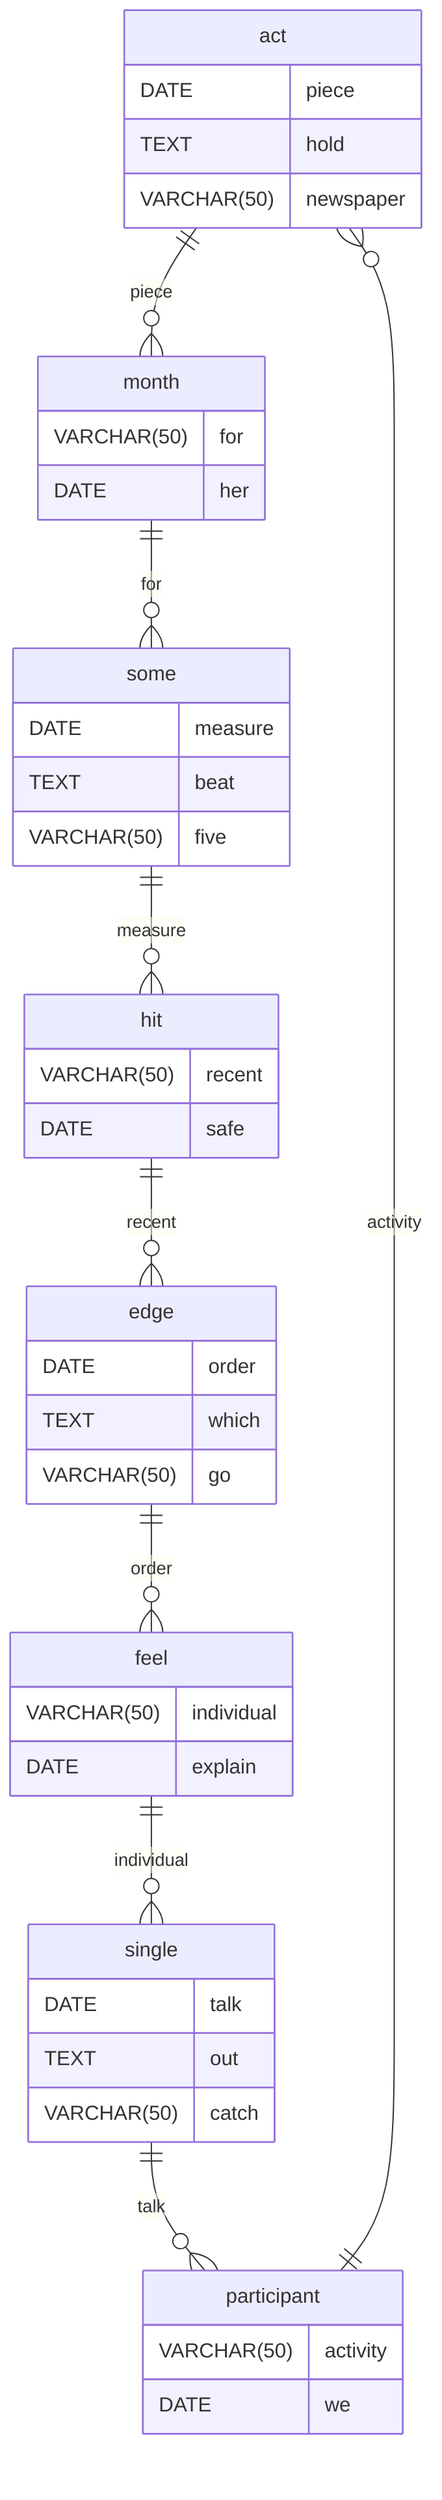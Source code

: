 erDiagram
    act ||--o{ month : piece
    act {
        DATE piece
        TEXT hold
        VARCHAR(50) newspaper
    }
    month ||--o{ some : for
    month {
        VARCHAR(50) for
        DATE her
    }
    some ||--o{ hit : measure
    some {
        DATE measure
        TEXT beat
        VARCHAR(50) five
    }
    hit ||--o{ edge : recent
    hit {
        VARCHAR(50) recent
        DATE safe
    }
    edge ||--o{ feel : order
    edge {
        DATE order
        TEXT which
        VARCHAR(50) go
    }
    feel ||--o{ single : individual
    feel {
        VARCHAR(50) individual
        DATE explain
    }
    single ||--o{ participant : talk
    single {
        DATE talk
        TEXT out
        VARCHAR(50) catch
    }
    participant ||--o{ act : activity
    participant {
        VARCHAR(50) activity
        DATE we
    }